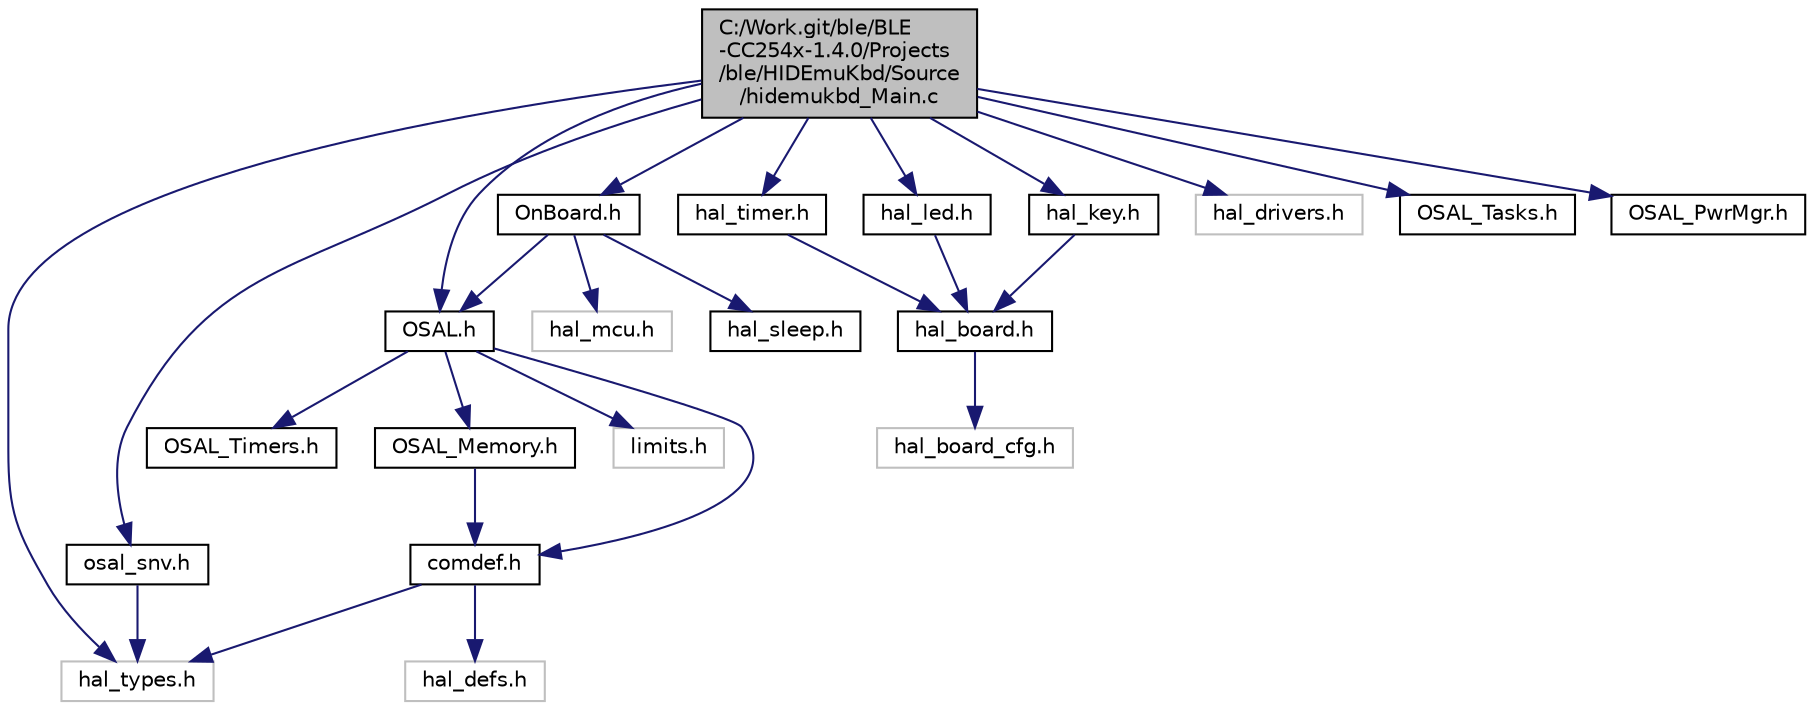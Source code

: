 digraph "C:/Work.git/ble/BLE-CC254x-1.4.0/Projects/ble/HIDEmuKbd/Source/hidemukbd_Main.c"
{
  edge [fontname="Helvetica",fontsize="10",labelfontname="Helvetica",labelfontsize="10"];
  node [fontname="Helvetica",fontsize="10",shape=record];
  Node1 [label="C:/Work.git/ble/BLE\l-CC254x-1.4.0/Projects\l/ble/HIDEmuKbd/Source\l/hidemukbd_Main.c",height=0.2,width=0.4,color="black", fillcolor="grey75", style="filled" fontcolor="black"];
  Node1 -> Node2 [color="midnightblue",fontsize="10",style="solid",fontname="Helvetica"];
  Node2 [label="hal_types.h",height=0.2,width=0.4,color="grey75", fillcolor="white", style="filled"];
  Node1 -> Node3 [color="midnightblue",fontsize="10",style="solid",fontname="Helvetica"];
  Node3 [label="hal_key.h",height=0.2,width=0.4,color="black", fillcolor="white", style="filled",URL="$hal__key_8h.html"];
  Node3 -> Node4 [color="midnightblue",fontsize="10",style="solid",fontname="Helvetica"];
  Node4 [label="hal_board.h",height=0.2,width=0.4,color="black", fillcolor="white", style="filled",URL="$_components_2hal_2include_2hal__board_8h.html"];
  Node4 -> Node5 [color="midnightblue",fontsize="10",style="solid",fontname="Helvetica"];
  Node5 [label="hal_board_cfg.h",height=0.2,width=0.4,color="grey75", fillcolor="white", style="filled"];
  Node1 -> Node6 [color="midnightblue",fontsize="10",style="solid",fontname="Helvetica"];
  Node6 [label="hal_timer.h",height=0.2,width=0.4,color="black", fillcolor="white", style="filled",URL="$hal__timer_8h.html"];
  Node6 -> Node4 [color="midnightblue",fontsize="10",style="solid",fontname="Helvetica"];
  Node1 -> Node7 [color="midnightblue",fontsize="10",style="solid",fontname="Helvetica"];
  Node7 [label="hal_drivers.h",height=0.2,width=0.4,color="grey75", fillcolor="white", style="filled"];
  Node1 -> Node8 [color="midnightblue",fontsize="10",style="solid",fontname="Helvetica"];
  Node8 [label="hal_led.h",height=0.2,width=0.4,color="black", fillcolor="white", style="filled",URL="$hal__led_8h.html"];
  Node8 -> Node4 [color="midnightblue",fontsize="10",style="solid",fontname="Helvetica"];
  Node1 -> Node9 [color="midnightblue",fontsize="10",style="solid",fontname="Helvetica"];
  Node9 [label="OSAL.h",height=0.2,width=0.4,color="black", fillcolor="white", style="filled",URL="$_o_s_a_l_8h.html"];
  Node9 -> Node10 [color="midnightblue",fontsize="10",style="solid",fontname="Helvetica"];
  Node10 [label="limits.h",height=0.2,width=0.4,color="grey75", fillcolor="white", style="filled"];
  Node9 -> Node11 [color="midnightblue",fontsize="10",style="solid",fontname="Helvetica"];
  Node11 [label="comdef.h",height=0.2,width=0.4,color="black", fillcolor="white", style="filled",URL="$comdef_8h.html"];
  Node11 -> Node2 [color="midnightblue",fontsize="10",style="solid",fontname="Helvetica"];
  Node11 -> Node12 [color="midnightblue",fontsize="10",style="solid",fontname="Helvetica"];
  Node12 [label="hal_defs.h",height=0.2,width=0.4,color="grey75", fillcolor="white", style="filled"];
  Node9 -> Node13 [color="midnightblue",fontsize="10",style="solid",fontname="Helvetica"];
  Node13 [label="OSAL_Memory.h",height=0.2,width=0.4,color="black", fillcolor="white", style="filled",URL="$_o_s_a_l___memory_8h.html"];
  Node13 -> Node11 [color="midnightblue",fontsize="10",style="solid",fontname="Helvetica"];
  Node9 -> Node14 [color="midnightblue",fontsize="10",style="solid",fontname="Helvetica"];
  Node14 [label="OSAL_Timers.h",height=0.2,width=0.4,color="black", fillcolor="white", style="filled",URL="$_o_s_a_l___timers_8h.html"];
  Node1 -> Node15 [color="midnightblue",fontsize="10",style="solid",fontname="Helvetica"];
  Node15 [label="OSAL_Tasks.h",height=0.2,width=0.4,color="black", fillcolor="white", style="filled",URL="$_o_s_a_l___tasks_8h.html"];
  Node1 -> Node16 [color="midnightblue",fontsize="10",style="solid",fontname="Helvetica"];
  Node16 [label="OSAL_PwrMgr.h",height=0.2,width=0.4,color="black", fillcolor="white", style="filled",URL="$_o_s_a_l___pwr_mgr_8h.html"];
  Node1 -> Node17 [color="midnightblue",fontsize="10",style="solid",fontname="Helvetica"];
  Node17 [label="osal_snv.h",height=0.2,width=0.4,color="black", fillcolor="white", style="filled",URL="$osal__snv_8h.html"];
  Node17 -> Node2 [color="midnightblue",fontsize="10",style="solid",fontname="Helvetica"];
  Node1 -> Node18 [color="midnightblue",fontsize="10",style="solid",fontname="Helvetica"];
  Node18 [label="OnBoard.h",height=0.2,width=0.4,color="black", fillcolor="white", style="filled",URL="$_on_board_8h.html"];
  Node18 -> Node19 [color="midnightblue",fontsize="10",style="solid",fontname="Helvetica"];
  Node19 [label="hal_mcu.h",height=0.2,width=0.4,color="grey75", fillcolor="white", style="filled"];
  Node18 -> Node20 [color="midnightblue",fontsize="10",style="solid",fontname="Helvetica"];
  Node20 [label="hal_sleep.h",height=0.2,width=0.4,color="black", fillcolor="white", style="filled",URL="$hal__sleep_8h.html"];
  Node18 -> Node9 [color="midnightblue",fontsize="10",style="solid",fontname="Helvetica"];
}
